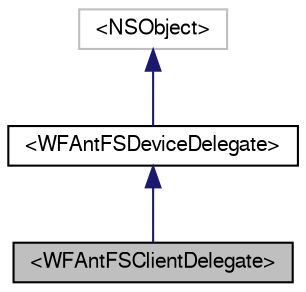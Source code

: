 digraph "&lt;WFAntFSClientDelegate&gt;"
{
  edge [fontname="FreeSans",fontsize="10",labelfontname="FreeSans",labelfontsize="10"];
  node [fontname="FreeSans",fontsize="10",shape=record];
  Node1 [label="\<WFAntFSClientDelegate\>",height=0.2,width=0.4,color="black", fillcolor="grey75", style="filled", fontcolor="black"];
  Node2 -> Node1 [dir="back",color="midnightblue",fontsize="10",style="solid",fontname="FreeSans"];
  Node2 [label="\<WFAntFSDeviceDelegate\>",height=0.2,width=0.4,color="black", fillcolor="white", style="filled",URL="$protocol_w_f_ant_f_s_device_delegate-p.html",tooltip="Defines the interface for callback methods used by the WFAntFSDevice and its derived classes..."];
  Node3 -> Node2 [dir="back",color="midnightblue",fontsize="10",style="solid",fontname="FreeSans"];
  Node3 [label="\<NSObject\>",height=0.2,width=0.4,color="grey75", fillcolor="white", style="filled"];
}
